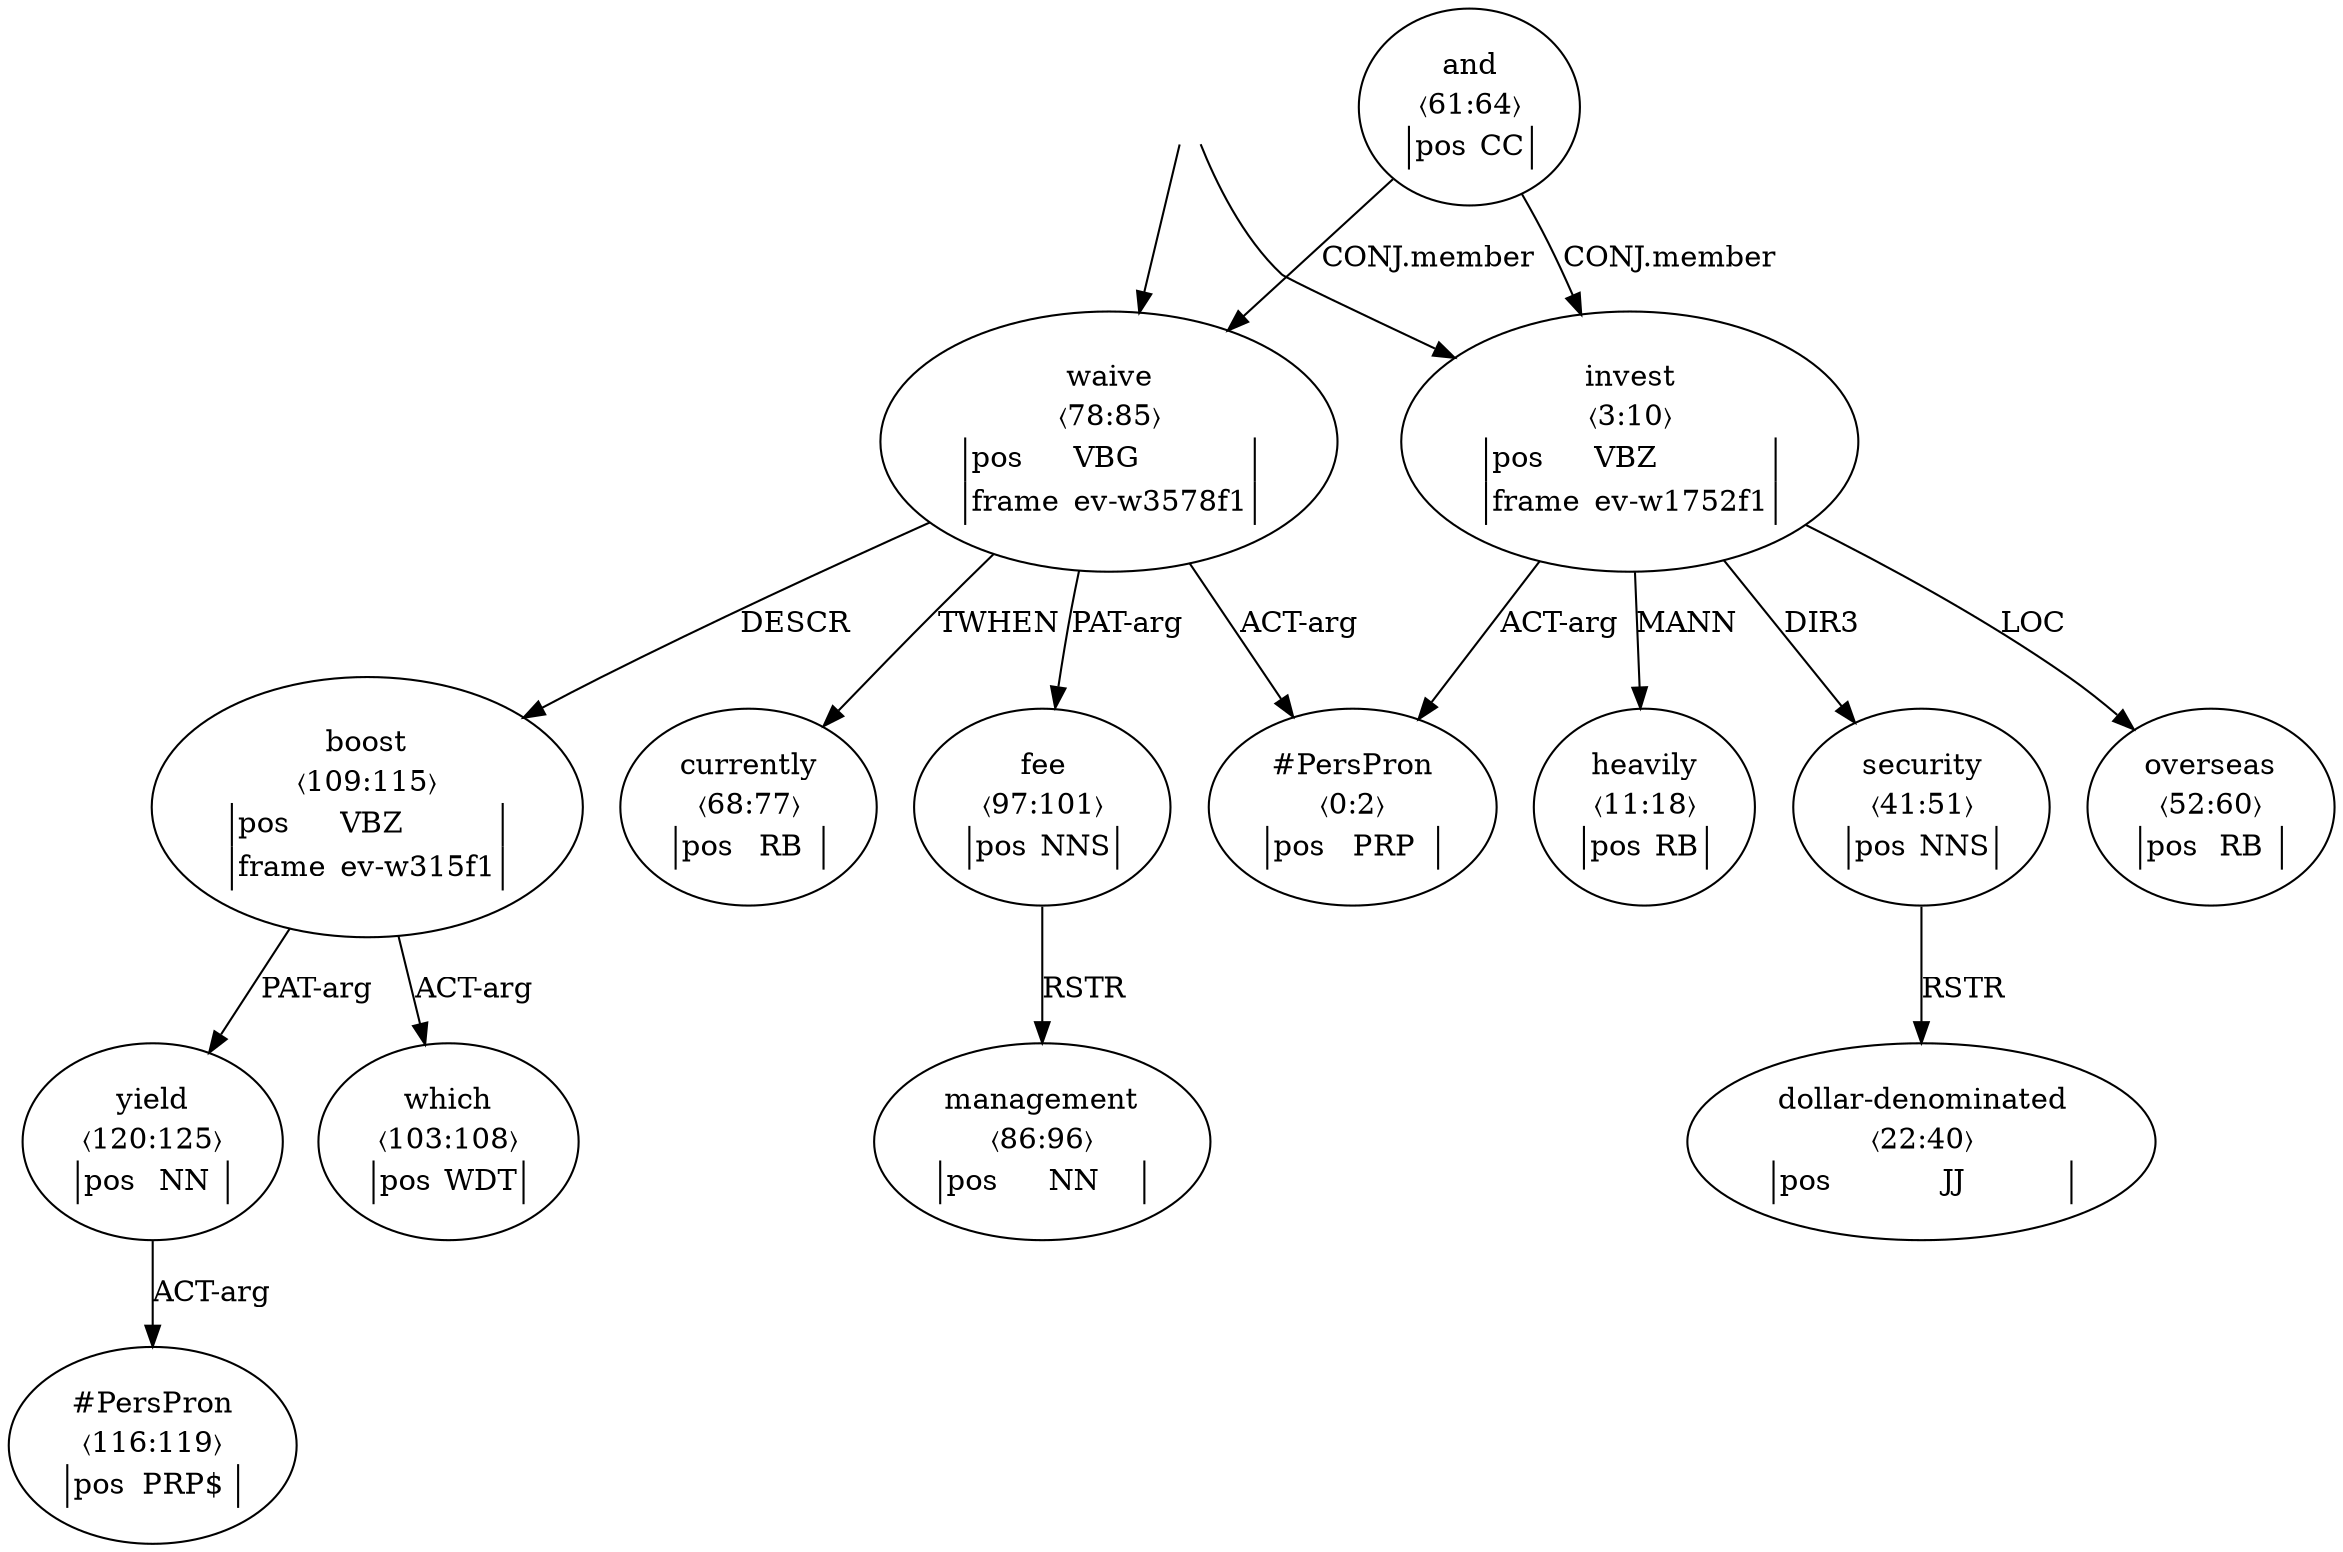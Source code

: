 digraph "20004015" {
  top [ style=invis ];
  top -> 1;
  top -> 10;
  0 [ label=<<table align="center" border="0" cellspacing="0"><tr><td colspan="2">#PersPron</td></tr><tr><td colspan="2">〈0:2〉</td></tr><tr><td sides="l" border="1" align="left">pos</td><td sides="r" border="1" align="left">PRP</td></tr></table>> ];
  1 [ label=<<table align="center" border="0" cellspacing="0"><tr><td colspan="2">invest</td></tr><tr><td colspan="2">〈3:10〉</td></tr><tr><td sides="l" border="1" align="left">pos</td><td sides="r" border="1" align="left">VBZ</td></tr><tr><td sides="l" border="1" align="left">frame</td><td sides="r" border="1" align="left">ev-w1752f1</td></tr></table>> ];
  2 [ label=<<table align="center" border="0" cellspacing="0"><tr><td colspan="2">heavily</td></tr><tr><td colspan="2">〈11:18〉</td></tr><tr><td sides="l" border="1" align="left">pos</td><td sides="r" border="1" align="left">RB</td></tr></table>> ];
  4 [ label=<<table align="center" border="0" cellspacing="0"><tr><td colspan="2">dollar-denominated</td></tr><tr><td colspan="2">〈22:40〉</td></tr><tr><td sides="l" border="1" align="left">pos</td><td sides="r" border="1" align="left">JJ</td></tr></table>> ];
  5 [ label=<<table align="center" border="0" cellspacing="0"><tr><td colspan="2">security</td></tr><tr><td colspan="2">〈41:51〉</td></tr><tr><td sides="l" border="1" align="left">pos</td><td sides="r" border="1" align="left">NNS</td></tr></table>> ];
  6 [ label=<<table align="center" border="0" cellspacing="0"><tr><td colspan="2">overseas</td></tr><tr><td colspan="2">〈52:60〉</td></tr><tr><td sides="l" border="1" align="left">pos</td><td sides="r" border="1" align="left">RB</td></tr></table>> ];
  7 [ label=<<table align="center" border="0" cellspacing="0"><tr><td colspan="2">and</td></tr><tr><td colspan="2">〈61:64〉</td></tr><tr><td sides="l" border="1" align="left">pos</td><td sides="r" border="1" align="left">CC</td></tr></table>> ];
  9 [ label=<<table align="center" border="0" cellspacing="0"><tr><td colspan="2">currently</td></tr><tr><td colspan="2">〈68:77〉</td></tr><tr><td sides="l" border="1" align="left">pos</td><td sides="r" border="1" align="left">RB</td></tr></table>> ];
  10 [ label=<<table align="center" border="0" cellspacing="0"><tr><td colspan="2">waive</td></tr><tr><td colspan="2">〈78:85〉</td></tr><tr><td sides="l" border="1" align="left">pos</td><td sides="r" border="1" align="left">VBG</td></tr><tr><td sides="l" border="1" align="left">frame</td><td sides="r" border="1" align="left">ev-w3578f1</td></tr></table>> ];
  11 [ label=<<table align="center" border="0" cellspacing="0"><tr><td colspan="2">management</td></tr><tr><td colspan="2">〈86:96〉</td></tr><tr><td sides="l" border="1" align="left">pos</td><td sides="r" border="1" align="left">NN</td></tr></table>> ];
  12 [ label=<<table align="center" border="0" cellspacing="0"><tr><td colspan="2">fee</td></tr><tr><td colspan="2">〈97:101〉</td></tr><tr><td sides="l" border="1" align="left">pos</td><td sides="r" border="1" align="left">NNS</td></tr></table>> ];
  14 [ label=<<table align="center" border="0" cellspacing="0"><tr><td colspan="2">which</td></tr><tr><td colspan="2">〈103:108〉</td></tr><tr><td sides="l" border="1" align="left">pos</td><td sides="r" border="1" align="left">WDT</td></tr></table>> ];
  15 [ label=<<table align="center" border="0" cellspacing="0"><tr><td colspan="2">boost</td></tr><tr><td colspan="2">〈109:115〉</td></tr><tr><td sides="l" border="1" align="left">pos</td><td sides="r" border="1" align="left">VBZ</td></tr><tr><td sides="l" border="1" align="left">frame</td><td sides="r" border="1" align="left">ev-w315f1</td></tr></table>> ];
  16 [ label=<<table align="center" border="0" cellspacing="0"><tr><td colspan="2">#PersPron</td></tr><tr><td colspan="2">〈116:119〉</td></tr><tr><td sides="l" border="1" align="left">pos</td><td sides="r" border="1" align="left">PRP$</td></tr></table>> ];
  17 [ label=<<table align="center" border="0" cellspacing="0"><tr><td colspan="2">yield</td></tr><tr><td colspan="2">〈120:125〉</td></tr><tr><td sides="l" border="1" align="left">pos</td><td sides="r" border="1" align="left">NN</td></tr></table>> ];
  1 -> 0 [ label="ACT-arg" ];
  17 -> 16 [ label="ACT-arg" ];
  10 -> 12 [ label="PAT-arg" ];
  7 -> 1 [ label="CONJ.member" ];
  10 -> 9 [ label="TWHEN" ];
  15 -> 17 [ label="PAT-arg" ];
  15 -> 14 [ label="ACT-arg" ];
  10 -> 15 [ label="DESCR" ];
  5 -> 4 [ label="RSTR" ];
  7 -> 10 [ label="CONJ.member" ];
  1 -> 6 [ label="LOC" ];
  12 -> 11 [ label="RSTR" ];
  1 -> 5 [ label="DIR3" ];
  1 -> 2 [ label="MANN" ];
  10 -> 0 [ label="ACT-arg" ];
}

